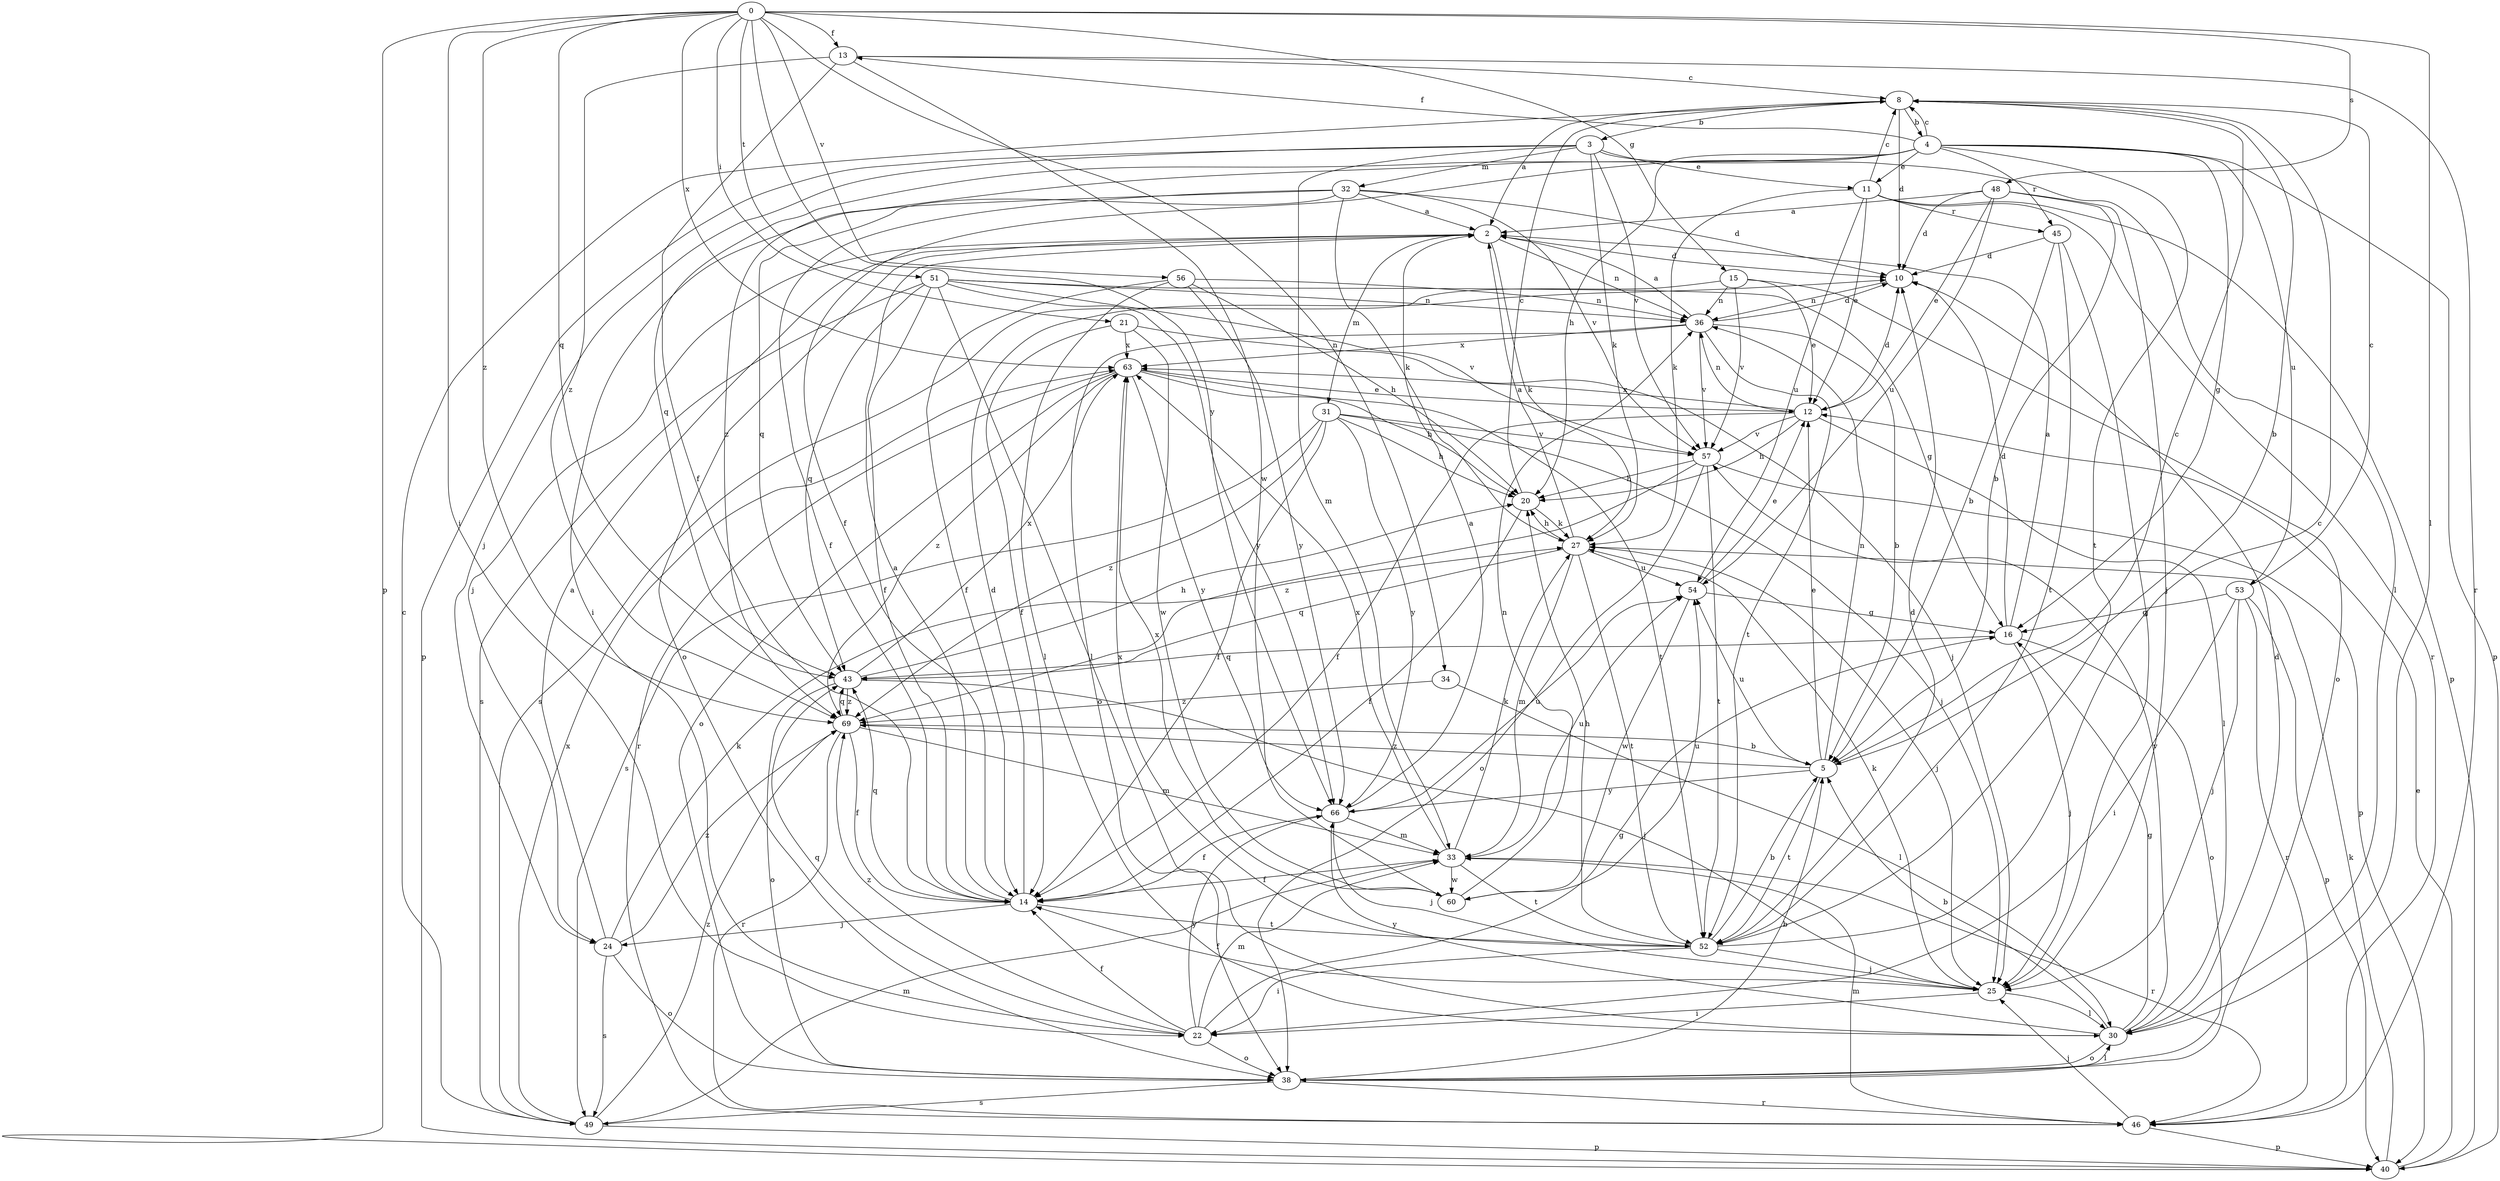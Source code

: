 strict digraph  {
0;
2;
3;
4;
5;
8;
10;
11;
12;
13;
14;
15;
16;
20;
21;
22;
24;
25;
27;
30;
31;
32;
33;
34;
36;
38;
40;
43;
45;
46;
48;
49;
51;
52;
53;
54;
56;
57;
60;
63;
66;
69;
0 -> 13  [label=f];
0 -> 15  [label=g];
0 -> 21  [label=i];
0 -> 22  [label=i];
0 -> 30  [label=l];
0 -> 34  [label=n];
0 -> 40  [label=p];
0 -> 43  [label=q];
0 -> 48  [label=s];
0 -> 51  [label=t];
0 -> 56  [label=v];
0 -> 63  [label=x];
0 -> 66  [label=y];
0 -> 69  [label=z];
2 -> 10  [label=d];
2 -> 24  [label=j];
2 -> 27  [label=k];
2 -> 31  [label=m];
2 -> 36  [label=n];
2 -> 38  [label=o];
3 -> 11  [label=e];
3 -> 24  [label=j];
3 -> 27  [label=k];
3 -> 30  [label=l];
3 -> 32  [label=m];
3 -> 33  [label=m];
3 -> 40  [label=p];
3 -> 57  [label=v];
4 -> 8  [label=c];
4 -> 11  [label=e];
4 -> 13  [label=f];
4 -> 14  [label=f];
4 -> 16  [label=g];
4 -> 20  [label=h];
4 -> 40  [label=p];
4 -> 43  [label=q];
4 -> 45  [label=r];
4 -> 52  [label=t];
4 -> 53  [label=u];
4 -> 69  [label=z];
5 -> 8  [label=c];
5 -> 12  [label=e];
5 -> 36  [label=n];
5 -> 52  [label=t];
5 -> 54  [label=u];
5 -> 66  [label=y];
5 -> 69  [label=z];
8 -> 2  [label=a];
8 -> 3  [label=b];
8 -> 4  [label=b];
8 -> 5  [label=b];
8 -> 10  [label=d];
10 -> 36  [label=n];
11 -> 8  [label=c];
11 -> 12  [label=e];
11 -> 27  [label=k];
11 -> 40  [label=p];
11 -> 45  [label=r];
11 -> 46  [label=r];
11 -> 54  [label=u];
12 -> 10  [label=d];
12 -> 14  [label=f];
12 -> 20  [label=h];
12 -> 30  [label=l];
12 -> 36  [label=n];
12 -> 57  [label=v];
12 -> 63  [label=x];
13 -> 8  [label=c];
13 -> 14  [label=f];
13 -> 46  [label=r];
13 -> 60  [label=w];
13 -> 69  [label=z];
14 -> 2  [label=a];
14 -> 10  [label=d];
14 -> 24  [label=j];
14 -> 43  [label=q];
14 -> 52  [label=t];
15 -> 12  [label=e];
15 -> 36  [label=n];
15 -> 38  [label=o];
15 -> 49  [label=s];
15 -> 57  [label=v];
16 -> 2  [label=a];
16 -> 10  [label=d];
16 -> 25  [label=j];
16 -> 38  [label=o];
16 -> 43  [label=q];
20 -> 8  [label=c];
20 -> 14  [label=f];
20 -> 27  [label=k];
21 -> 14  [label=f];
21 -> 25  [label=j];
21 -> 60  [label=w];
21 -> 63  [label=x];
22 -> 14  [label=f];
22 -> 16  [label=g];
22 -> 33  [label=m];
22 -> 38  [label=o];
22 -> 43  [label=q];
22 -> 66  [label=y];
22 -> 69  [label=z];
24 -> 2  [label=a];
24 -> 27  [label=k];
24 -> 38  [label=o];
24 -> 49  [label=s];
24 -> 69  [label=z];
25 -> 14  [label=f];
25 -> 22  [label=i];
25 -> 27  [label=k];
25 -> 30  [label=l];
27 -> 2  [label=a];
27 -> 20  [label=h];
27 -> 25  [label=j];
27 -> 33  [label=m];
27 -> 43  [label=q];
27 -> 52  [label=t];
27 -> 54  [label=u];
30 -> 5  [label=b];
30 -> 10  [label=d];
30 -> 16  [label=g];
30 -> 38  [label=o];
30 -> 57  [label=v];
30 -> 66  [label=y];
31 -> 14  [label=f];
31 -> 20  [label=h];
31 -> 25  [label=j];
31 -> 49  [label=s];
31 -> 57  [label=v];
31 -> 66  [label=y];
31 -> 69  [label=z];
32 -> 2  [label=a];
32 -> 10  [label=d];
32 -> 14  [label=f];
32 -> 22  [label=i];
32 -> 27  [label=k];
32 -> 43  [label=q];
32 -> 57  [label=v];
33 -> 14  [label=f];
33 -> 27  [label=k];
33 -> 46  [label=r];
33 -> 52  [label=t];
33 -> 54  [label=u];
33 -> 60  [label=w];
33 -> 63  [label=x];
34 -> 30  [label=l];
34 -> 69  [label=z];
36 -> 2  [label=a];
36 -> 5  [label=b];
36 -> 10  [label=d];
36 -> 38  [label=o];
36 -> 52  [label=t];
36 -> 57  [label=v];
36 -> 63  [label=x];
38 -> 5  [label=b];
38 -> 30  [label=l];
38 -> 46  [label=r];
38 -> 49  [label=s];
40 -> 12  [label=e];
40 -> 27  [label=k];
43 -> 20  [label=h];
43 -> 25  [label=j];
43 -> 38  [label=o];
43 -> 63  [label=x];
43 -> 69  [label=z];
45 -> 5  [label=b];
45 -> 10  [label=d];
45 -> 25  [label=j];
45 -> 52  [label=t];
46 -> 25  [label=j];
46 -> 33  [label=m];
46 -> 40  [label=p];
48 -> 2  [label=a];
48 -> 5  [label=b];
48 -> 10  [label=d];
48 -> 12  [label=e];
48 -> 25  [label=j];
48 -> 54  [label=u];
49 -> 8  [label=c];
49 -> 33  [label=m];
49 -> 40  [label=p];
49 -> 63  [label=x];
49 -> 69  [label=z];
51 -> 14  [label=f];
51 -> 16  [label=g];
51 -> 30  [label=l];
51 -> 36  [label=n];
51 -> 43  [label=q];
51 -> 49  [label=s];
51 -> 57  [label=v];
51 -> 66  [label=y];
52 -> 5  [label=b];
52 -> 8  [label=c];
52 -> 10  [label=d];
52 -> 20  [label=h];
52 -> 22  [label=i];
52 -> 25  [label=j];
52 -> 63  [label=x];
53 -> 8  [label=c];
53 -> 16  [label=g];
53 -> 22  [label=i];
53 -> 25  [label=j];
53 -> 40  [label=p];
53 -> 46  [label=r];
54 -> 12  [label=e];
54 -> 16  [label=g];
54 -> 60  [label=w];
56 -> 14  [label=f];
56 -> 20  [label=h];
56 -> 30  [label=l];
56 -> 36  [label=n];
56 -> 66  [label=y];
57 -> 20  [label=h];
57 -> 38  [label=o];
57 -> 40  [label=p];
57 -> 52  [label=t];
57 -> 69  [label=z];
60 -> 36  [label=n];
60 -> 54  [label=u];
60 -> 63  [label=x];
63 -> 12  [label=e];
63 -> 20  [label=h];
63 -> 38  [label=o];
63 -> 46  [label=r];
63 -> 52  [label=t];
63 -> 66  [label=y];
63 -> 69  [label=z];
66 -> 2  [label=a];
66 -> 14  [label=f];
66 -> 25  [label=j];
66 -> 33  [label=m];
66 -> 54  [label=u];
69 -> 5  [label=b];
69 -> 14  [label=f];
69 -> 33  [label=m];
69 -> 43  [label=q];
69 -> 46  [label=r];
}

